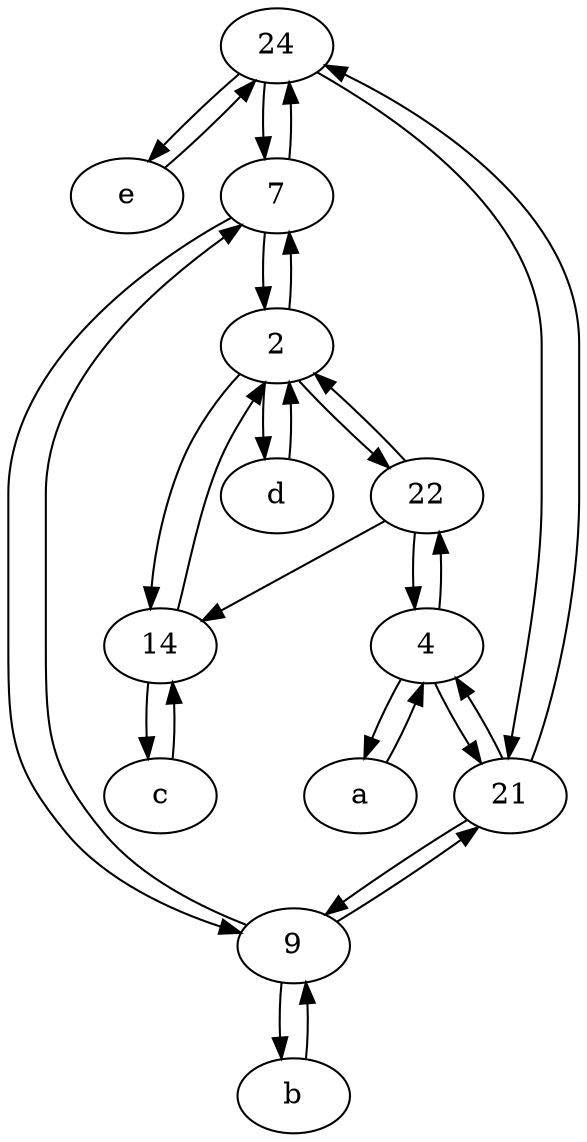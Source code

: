 digraph  {
	24;
	e [pos="30,50!"];
	a [pos="40,10!"];
	4;
	9;
	22;
	14;
	b [pos="50,20!"];
	7;
	c [pos="20,10!"];
	2;
	d [pos="20,30!"];
	21;
	2 -> 22;
	22 -> 2;
	9 -> b;
	22 -> 4;
	2 -> d;
	24 -> 21;
	7 -> 9;
	21 -> 24;
	2 -> 7;
	e -> 24;
	14 -> 2;
	9 -> 7;
	4 -> 21;
	22 -> 14;
	7 -> 24;
	4 -> a;
	24 -> e;
	14 -> c;
	c -> 14;
	a -> 4;
	2 -> 14;
	24 -> 7;
	21 -> 9;
	d -> 2;
	9 -> 21;
	7 -> 2;
	21 -> 4;
	b -> 9;
	4 -> 22;

	}